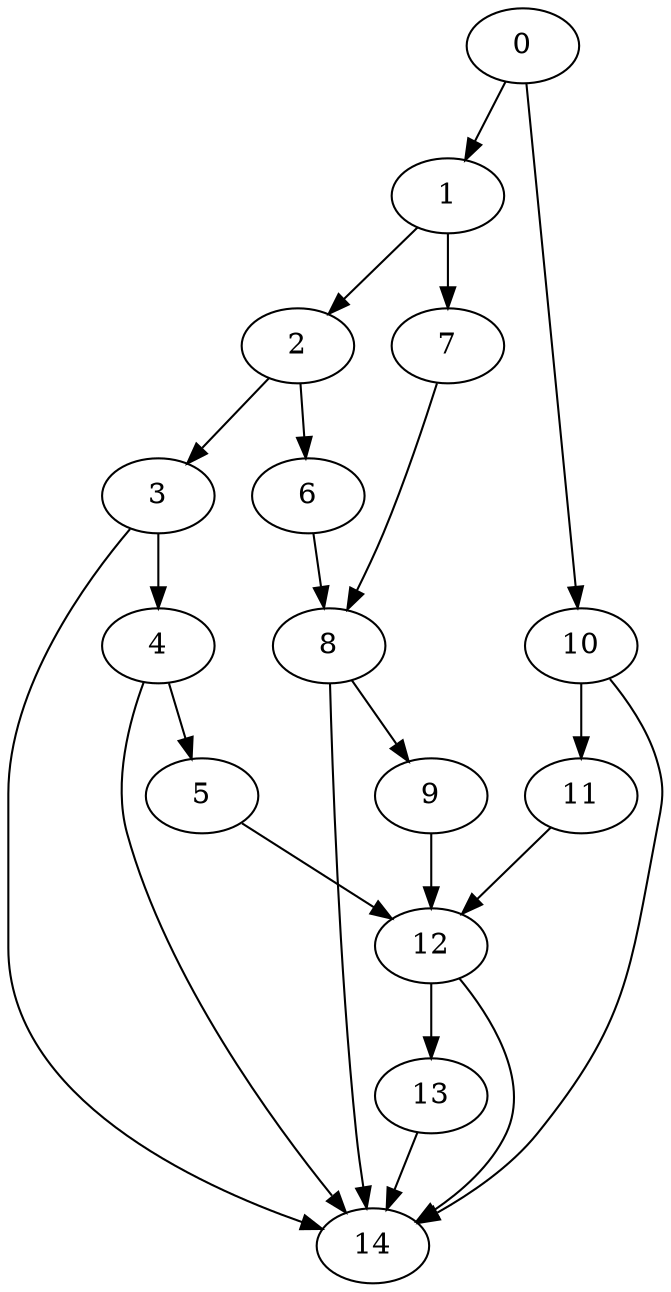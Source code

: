 digraph {
	0
	1
	2
	3
	4
	5
	6
	7
	8
	9
	10
	11
	12
	13
	14
	2 -> 3
	10 -> 11
	1 -> 2
	1 -> 7
	6 -> 8
	7 -> 8
	8 -> 9
	0 -> 10
	12 -> 13
	0 -> 1
	4 -> 5
	2 -> 6
	11 -> 12
	5 -> 12
	9 -> 12
	12 -> 14
	13 -> 14
	3 -> 14
	4 -> 14
	8 -> 14
	10 -> 14
	3 -> 4
}
